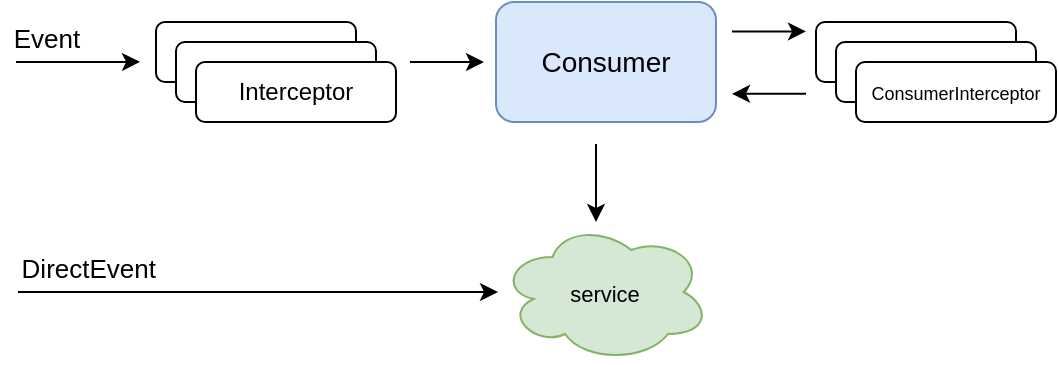 <mxfile version="19.0.3" type="device"><diagram name="Page-1" id="13e1069c-82ec-6db2-03f1-153e76fe0fe0"><mxGraphModel dx="1377" dy="808" grid="1" gridSize="10" guides="1" tooltips="1" connect="1" arrows="1" fold="1" page="1" pageScale="1" pageWidth="1100" pageHeight="850" background="#ffffff" math="0" shadow="0"><root><mxCell id="0"/><mxCell id="1" parent="0"/><mxCell id="csokEFuIRdf393aZH1mQ-3" value="Interceptor" style="rounded=1;whiteSpace=wrap;html=1;" vertex="1" parent="1"><mxGeometry x="210" y="370" width="100" height="30" as="geometry"/></mxCell><mxCell id="csokEFuIRdf393aZH1mQ-4" value="Interceptor" style="rounded=1;whiteSpace=wrap;html=1;" vertex="1" parent="1"><mxGeometry x="220" y="380" width="100" height="30" as="geometry"/></mxCell><mxCell id="csokEFuIRdf393aZH1mQ-14" style="edgeStyle=orthogonalEdgeStyle;rounded=0;orthogonalLoop=1;jettySize=auto;html=1;fontSize=9;" edge="1" parent="1"><mxGeometry relative="1" as="geometry"><mxPoint x="337" y="390" as="sourcePoint"/><mxPoint x="374" y="390" as="targetPoint"/><Array as="points"/></mxGeometry></mxCell><mxCell id="csokEFuIRdf393aZH1mQ-5" value="Interceptor" style="rounded=1;whiteSpace=wrap;html=1;" vertex="1" parent="1"><mxGeometry x="230" y="390" width="100" height="30" as="geometry"/></mxCell><mxCell id="csokEFuIRdf393aZH1mQ-6" value="Interceptor" style="rounded=1;whiteSpace=wrap;html=1;" vertex="1" parent="1"><mxGeometry x="540" y="370" width="100" height="30" as="geometry"/></mxCell><mxCell id="csokEFuIRdf393aZH1mQ-7" value="Interceptor" style="rounded=1;whiteSpace=wrap;html=1;" vertex="1" parent="1"><mxGeometry x="550" y="380" width="100" height="30" as="geometry"/></mxCell><mxCell id="csokEFuIRdf393aZH1mQ-8" value="&lt;font style=&quot;font-size: 9px;&quot;&gt;ConsumerInterceptor&lt;/font&gt;" style="rounded=1;whiteSpace=wrap;html=1;" vertex="1" parent="1"><mxGeometry x="560" y="390" width="100" height="30" as="geometry"/></mxCell><mxCell id="csokEFuIRdf393aZH1mQ-9" value="&lt;font style=&quot;font-size: 14px;&quot;&gt;Consumer&lt;/font&gt;" style="rounded=1;whiteSpace=wrap;html=1;fontSize=9;fillColor=#dae8fc;strokeColor=#6c8ebf;" vertex="1" parent="1"><mxGeometry x="380" y="360" width="110" height="60" as="geometry"/></mxCell><mxCell id="csokEFuIRdf393aZH1mQ-15" style="edgeStyle=orthogonalEdgeStyle;rounded=0;orthogonalLoop=1;jettySize=auto;html=1;fontSize=9;" edge="1" parent="1"><mxGeometry relative="1" as="geometry"><mxPoint x="140" y="390" as="sourcePoint"/><mxPoint x="202" y="389.9" as="targetPoint"/><Array as="points"><mxPoint x="190" y="390"/><mxPoint x="190" y="390"/></Array></mxGeometry></mxCell><mxCell id="csokEFuIRdf393aZH1mQ-16" value="&lt;font style=&quot;font-size: 13px;&quot;&gt;Event&lt;/font&gt;" style="edgeLabel;html=1;align=center;verticalAlign=middle;resizable=0;points=[];fontSize=9;" vertex="1" connectable="0" parent="csokEFuIRdf393aZH1mQ-15"><mxGeometry x="-0.158" relative="1" as="geometry"><mxPoint x="-11" y="-12" as="offset"/></mxGeometry></mxCell><mxCell id="csokEFuIRdf393aZH1mQ-17" style="edgeStyle=orthogonalEdgeStyle;rounded=0;orthogonalLoop=1;jettySize=auto;html=1;fontSize=9;" edge="1" parent="1"><mxGeometry relative="1" as="geometry"><mxPoint x="498" y="374.71" as="sourcePoint"/><mxPoint x="535" y="374.71" as="targetPoint"/><Array as="points"/></mxGeometry></mxCell><mxCell id="csokEFuIRdf393aZH1mQ-18" style="edgeStyle=orthogonalEdgeStyle;rounded=0;orthogonalLoop=1;jettySize=auto;html=1;fontSize=9;" edge="1" parent="1"><mxGeometry relative="1" as="geometry"><mxPoint x="535" y="405.89" as="sourcePoint"/><mxPoint x="498" y="405.89" as="targetPoint"/><Array as="points"/></mxGeometry></mxCell><mxCell id="csokEFuIRdf393aZH1mQ-19" style="edgeStyle=orthogonalEdgeStyle;rounded=0;orthogonalLoop=1;jettySize=auto;html=1;fontSize=9;" edge="1" parent="1"><mxGeometry relative="1" as="geometry"><mxPoint x="430" y="431" as="sourcePoint"/><mxPoint x="430" y="470" as="targetPoint"/><Array as="points"/></mxGeometry></mxCell><mxCell id="csokEFuIRdf393aZH1mQ-20" value="&lt;font style=&quot;font-size: 11px;&quot;&gt;service&lt;/font&gt;" style="ellipse;shape=cloud;whiteSpace=wrap;html=1;fontSize=14;fillColor=#d5e8d4;strokeColor=#82b366;" vertex="1" parent="1"><mxGeometry x="382" y="470" width="105" height="70" as="geometry"/></mxCell><mxCell id="csokEFuIRdf393aZH1mQ-21" style="edgeStyle=orthogonalEdgeStyle;rounded=0;orthogonalLoop=1;jettySize=auto;html=1;fontSize=9;" edge="1" parent="1"><mxGeometry relative="1" as="geometry"><mxPoint x="141" y="505" as="sourcePoint"/><mxPoint x="381" y="505" as="targetPoint"/><Array as="points"><mxPoint x="209" y="504.81"/><mxPoint x="209" y="504.81"/></Array></mxGeometry></mxCell><mxCell id="csokEFuIRdf393aZH1mQ-22" value="&lt;span style=&quot;font-size: 13px;&quot;&gt;DirectEvent&lt;/span&gt;" style="edgeLabel;html=1;align=right;verticalAlign=middle;resizable=0;points=[];fontSize=9;" vertex="1" connectable="0" parent="csokEFuIRdf393aZH1mQ-21"><mxGeometry x="-0.158" relative="1" as="geometry"><mxPoint x="-32" y="-12" as="offset"/></mxGeometry></mxCell></root></mxGraphModel></diagram></mxfile>